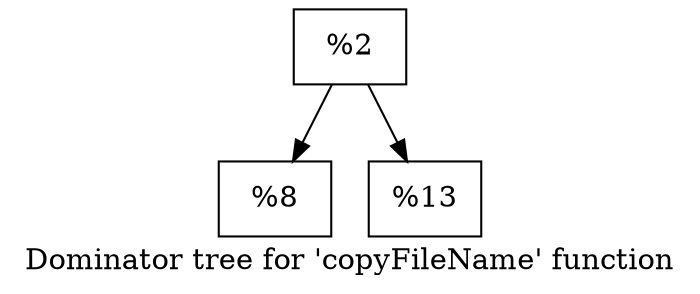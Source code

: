 digraph "Dominator tree for 'copyFileName' function" {
	label="Dominator tree for 'copyFileName' function";

	Node0x1e84250 [shape=record,label="{%2}"];
	Node0x1e84250 -> Node0x2181760;
	Node0x1e84250 -> Node0x21896a0;
	Node0x2181760 [shape=record,label="{%8}"];
	Node0x21896a0 [shape=record,label="{%13}"];
}
